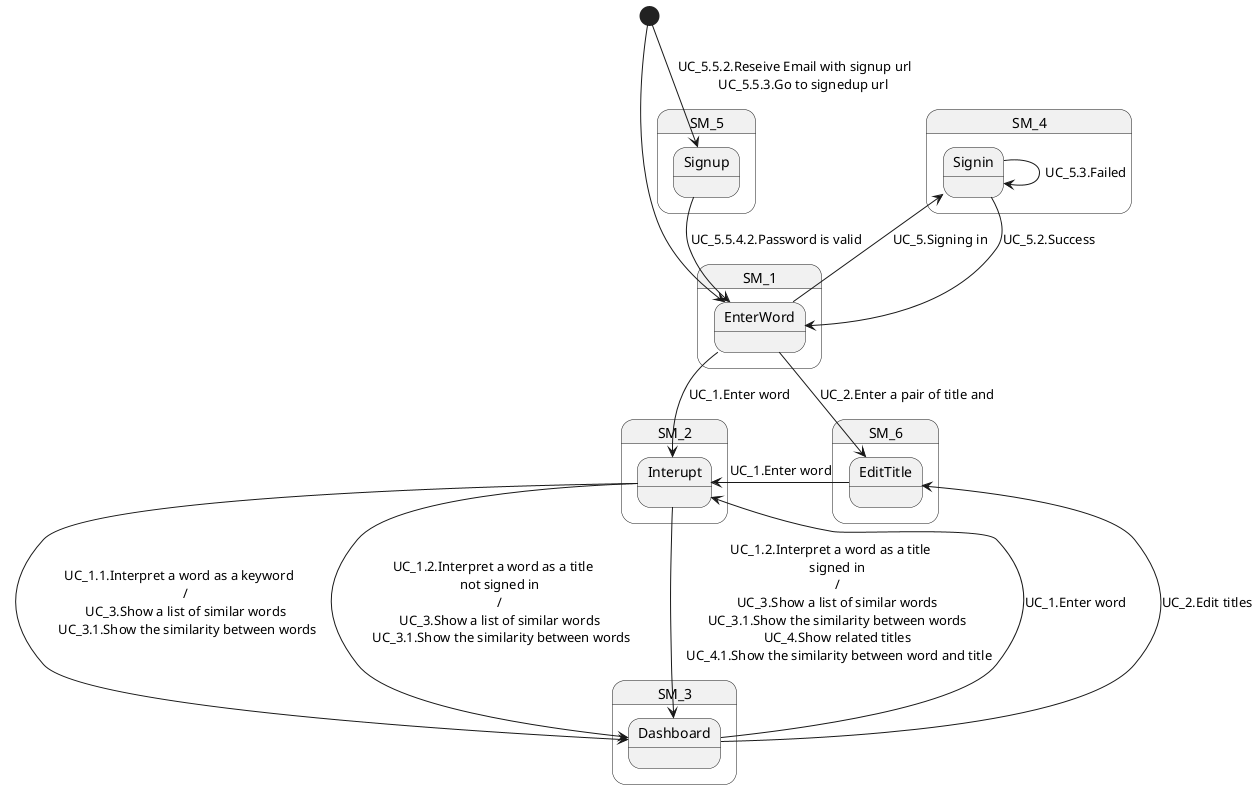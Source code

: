 @startuml

[*] --> SM_1.EnterWord
[*] --> SM_5.Signup : \
    UC_5.5.2.Reseive Email with signup url \n\
    UC_5.5.3.Go to signedup url

SM_1.EnterWord --> SM_2.Interupt : UC_1.Enter word
SM_1.EnterWord -up-> SM_4.Signin : UC_5.Signing in
SM_1.EnterWord --> SM_6.EditTitle : UC_2.Enter a pair of title and

SM_2.Interupt --> SM_3.Dashboard : \
    UC_1.1.Interpret a word as a keyword \n\
    / \n\
    UC_3.Show a list of similar words \n\
    UC_3.1.Show the similarity between words

SM_2.Interupt --> SM_3.Dashboard : \
    UC_1.2.Interpret a word as a title \n\
    not signed in \n\
    / \n\
    UC_3.Show a list of similar words \n\
    UC_3.1.Show the similarity between words

SM_2.Interupt --> SM_3.Dashboard : \
    UC_1.2.Interpret a word as a title \n\
    signed in \n\
    / \n\
    UC_3.Show a list of similar words \n\
    UC_3.1.Show the similarity between words \n\
    UC_4.Show related titles \n\
    UC_4.1.Show the similarity between word and title



SM_3.Dashboard --> SM_2.Interupt : UC_1.Enter word
SM_3.Dashboard --> SM_6.EditTitle : UC_2.Edit titles

SM_4.Signin --> SM_1.EnterWord : UC_5.2.Success
SM_4.Signin --> SM_4.Signin : UC_5.3.Failed

SM_5.Signup --> SM_1.EnterWord : UC_5.5.4.2.Password is valid

SM_6.EditTitle --> SM_2.Interupt : UC_1.Enter word

@enduml